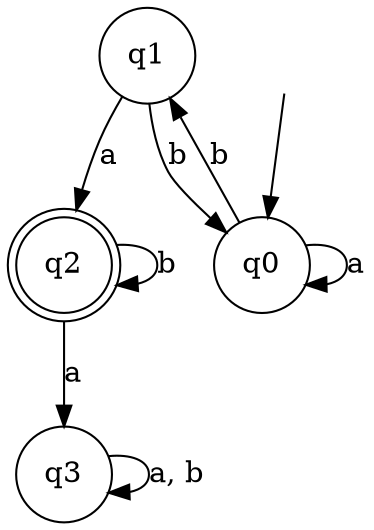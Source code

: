 digraph Automaton {

q1 [shape = circle];

q2 [shape = doublecircle];

q3 [shape = circle];

_nil [style = invis];

q0 [shape = circle];

_nil -> q0;

q1 -> q0 [label = "b"];

q3 -> q3 [label = "a, b"];

q1 -> q2 [label = "a"];

q0 -> q0 [label = "a"];

q2 -> q3 [label = "a"];

q0 -> q1 [label = "b"];

q2 -> q2 [label = "b"];

}
